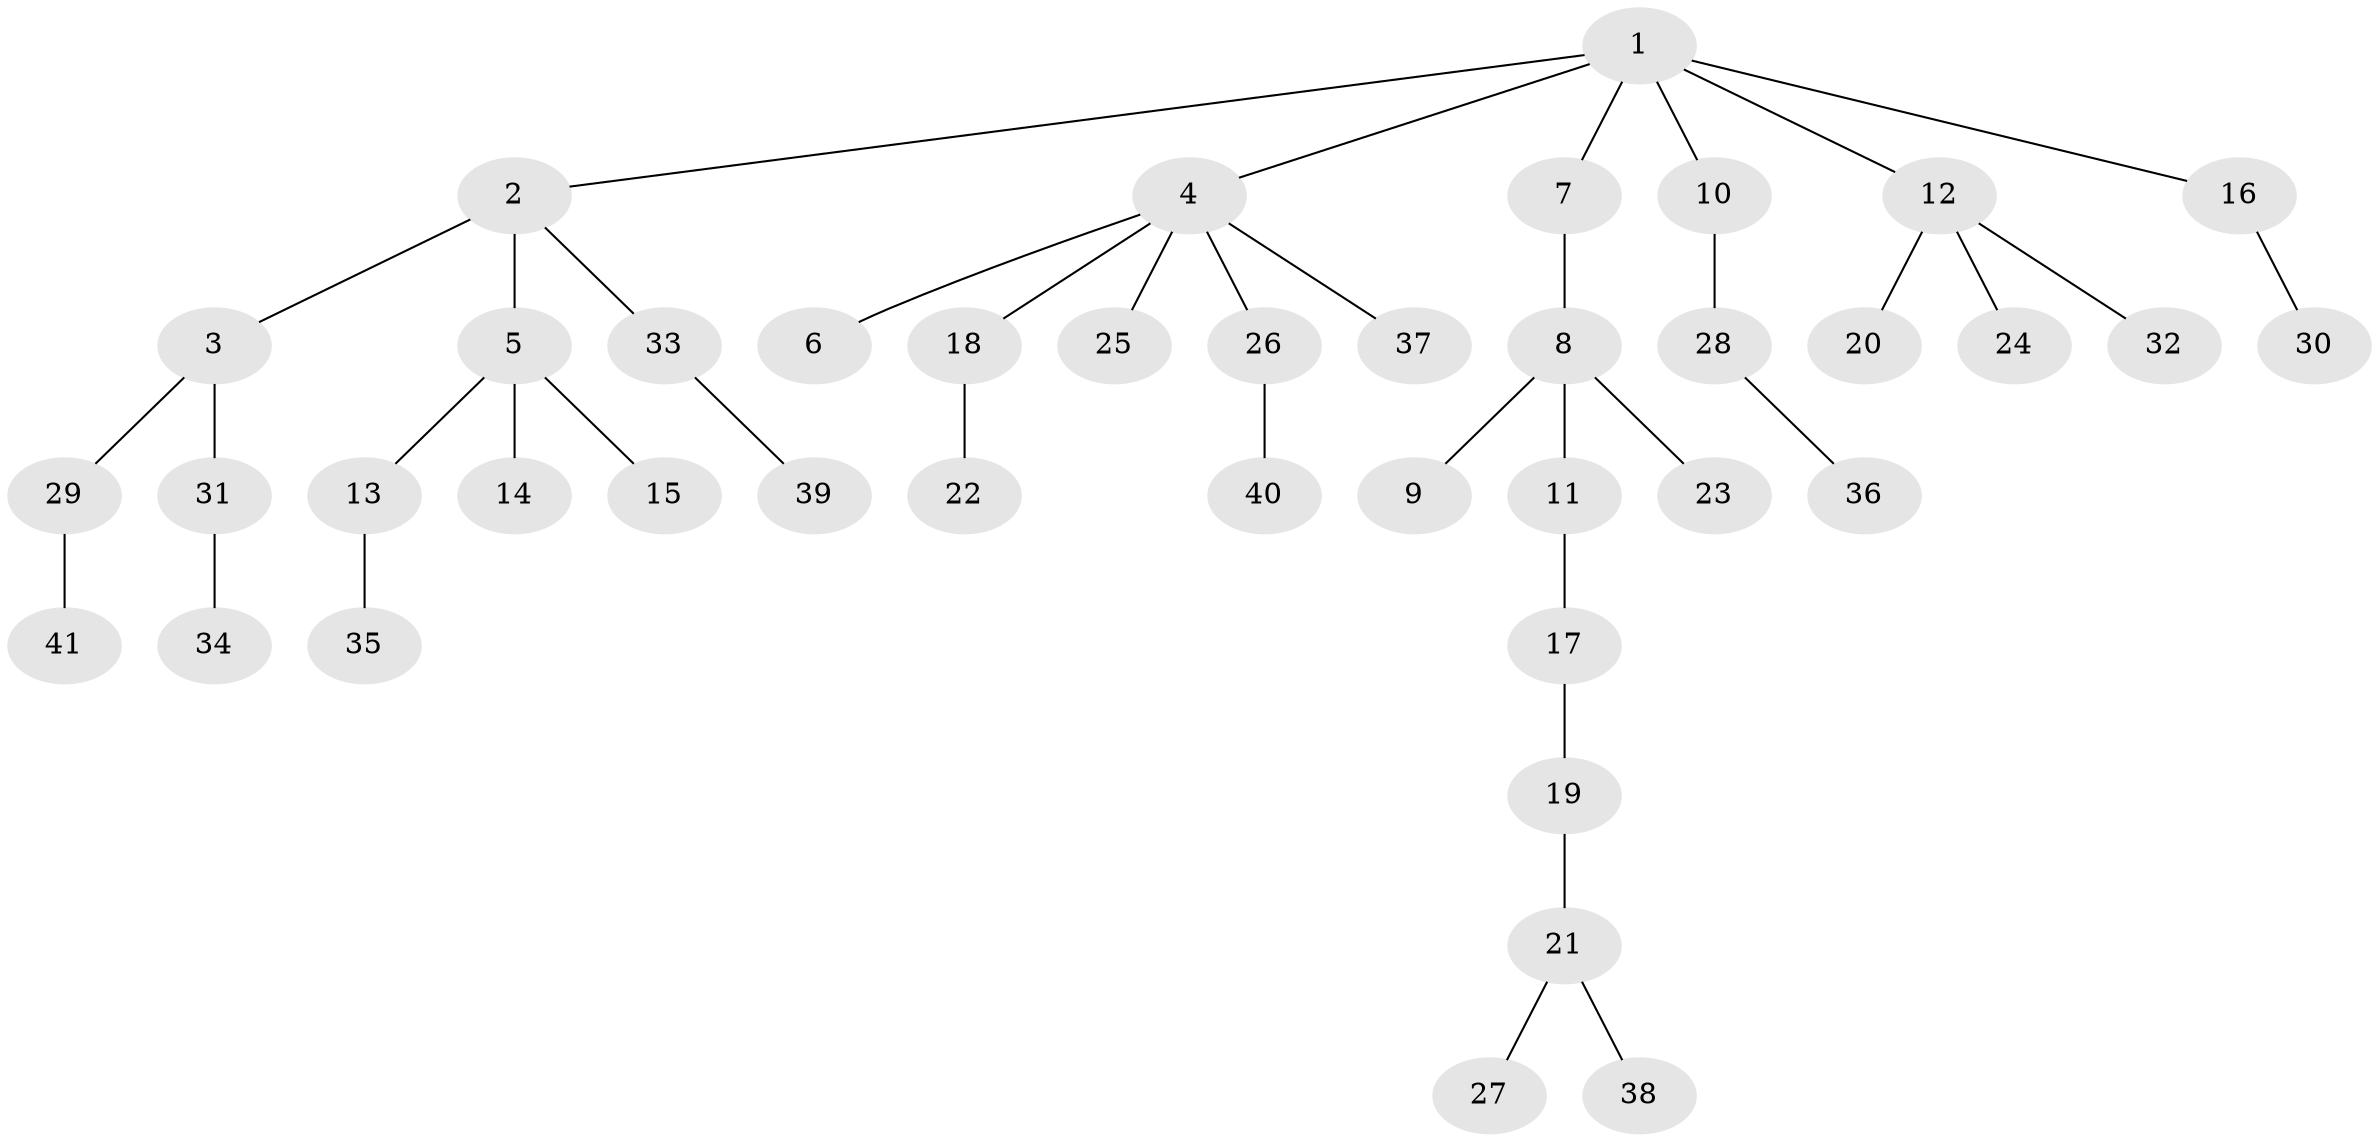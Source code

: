 // original degree distribution, {3: 0.16666666666666666, 4: 0.038461538461538464, 5: 0.038461538461538464, 7: 0.01282051282051282, 8: 0.01282051282051282, 2: 0.20512820512820512, 1: 0.5256410256410257}
// Generated by graph-tools (version 1.1) at 2025/37/03/09/25 02:37:09]
// undirected, 41 vertices, 40 edges
graph export_dot {
graph [start="1"]
  node [color=gray90,style=filled];
  1;
  2;
  3;
  4;
  5;
  6;
  7;
  8;
  9;
  10;
  11;
  12;
  13;
  14;
  15;
  16;
  17;
  18;
  19;
  20;
  21;
  22;
  23;
  24;
  25;
  26;
  27;
  28;
  29;
  30;
  31;
  32;
  33;
  34;
  35;
  36;
  37;
  38;
  39;
  40;
  41;
  1 -- 2 [weight=1.0];
  1 -- 4 [weight=1.0];
  1 -- 7 [weight=1.0];
  1 -- 10 [weight=1.0];
  1 -- 12 [weight=1.0];
  1 -- 16 [weight=1.0];
  2 -- 3 [weight=1.0];
  2 -- 5 [weight=4.0];
  2 -- 33 [weight=1.0];
  3 -- 29 [weight=1.0];
  3 -- 31 [weight=1.0];
  4 -- 6 [weight=1.0];
  4 -- 18 [weight=1.0];
  4 -- 25 [weight=1.0];
  4 -- 26 [weight=1.0];
  4 -- 37 [weight=1.0];
  5 -- 13 [weight=1.0];
  5 -- 14 [weight=1.0];
  5 -- 15 [weight=1.0];
  7 -- 8 [weight=1.0];
  8 -- 9 [weight=1.0];
  8 -- 11 [weight=1.0];
  8 -- 23 [weight=1.0];
  10 -- 28 [weight=1.0];
  11 -- 17 [weight=1.0];
  12 -- 20 [weight=1.0];
  12 -- 24 [weight=1.0];
  12 -- 32 [weight=1.0];
  13 -- 35 [weight=1.0];
  16 -- 30 [weight=1.0];
  17 -- 19 [weight=1.0];
  18 -- 22 [weight=2.0];
  19 -- 21 [weight=1.0];
  21 -- 27 [weight=1.0];
  21 -- 38 [weight=1.0];
  26 -- 40 [weight=1.0];
  28 -- 36 [weight=1.0];
  29 -- 41 [weight=1.0];
  31 -- 34 [weight=1.0];
  33 -- 39 [weight=1.0];
}
